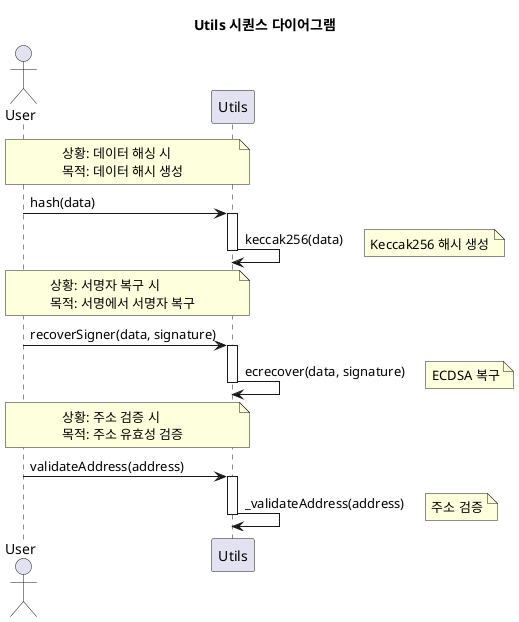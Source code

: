 @startuml
title Utils 시퀀스 다이어그램

actor User
participant "Utils" as U

note over User, U
  상황: 데이터 해싱 시
  목적: 데이터 해시 생성
end note

User -> U: hash(data)
activate U
U -> U: keccak256(data)
note right: Keccak256 해시 생성
deactivate U

note over User, U
  상황: 서명자 복구 시
  목적: 서명에서 서명자 복구
end note

User -> U: recoverSigner(data, signature)
activate U
U -> U: ecrecover(data, signature)
note right: ECDSA 복구
deactivate U

note over User, U
  상황: 주소 검증 시
  목적: 주소 유효성 검증
end note

User -> U: validateAddress(address)
activate U
U -> U: _validateAddress(address)
note right: 주소 검증
deactivate U

@enduml 